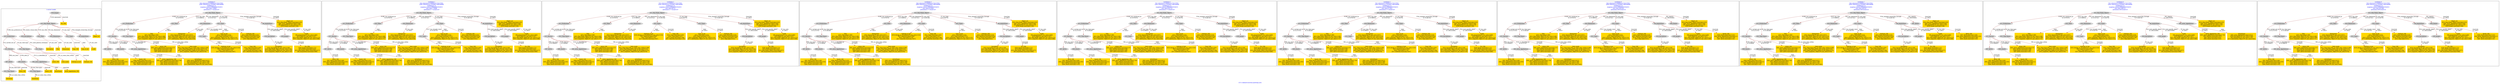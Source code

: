 digraph n0 {
fontcolor="blue"
remincross="true"
label="s25-s-oakland-museum-paintings.json"
subgraph cluster_0 {
label="1-correct model"
n2[style="filled",color="white",fillcolor="lightgray",label="E12_Production1"];
n3[style="filled",color="white",fillcolor="lightgray",label="E21_Person1"];
n4[style="filled",color="white",fillcolor="lightgray",label="E52_Time-Span3"];
n5[style="filled",color="white",fillcolor="lightgray",label="E55_Type1"];
n6[style="filled",color="white",fillcolor="lightgray",label="E67_Birth1"];
n7[style="filled",color="white",fillcolor="lightgray",label="E69_Death1"];
n8[style="filled",color="white",fillcolor="lightgray",label="E82_Actor_Appellation1"];
n9[style="filled",color="white",fillcolor="lightgray",label="E22_Man-Made_Object1"];
n10[style="filled",color="white",fillcolor="lightgray",label="E34_Inscription1"];
n11[style="filled",color="white",fillcolor="lightgray",label="E35_Title1"];
n12[style="filled",color="white",fillcolor="lightgray",label="E54_Dimension1"];
n13[style="filled",color="white",fillcolor="lightgray",label="E55_Type2"];
n14[style="filled",color="white",fillcolor="lightgray",label="E8_Acquisition1"];
n15[style="filled",color="white",fillcolor="lightgray",label="E38_Image1"];
n16[style="filled",color="white",fillcolor="lightgray",label="E52_Time-Span1"];
n17[style="filled",color="white",fillcolor="lightgray",label="E52_Time-Span2"];
n18[shape="plaintext",style="filled",fillcolor="gold",label="Credit"];
n19[shape="plaintext",style="filled",fillcolor="gold",label="Dimensions"];
n20[shape="plaintext",style="filled",fillcolor="gold",label="ArtistName"];
n21[shape="plaintext",style="filled",fillcolor="gold",label="Pic_URL"];
n22[shape="plaintext",style="filled",fillcolor="gold",label="Type_URI"];
n23[shape="plaintext",style="filled",fillcolor="gold",label="Object_uri"];
n24[shape="plaintext",style="filled",fillcolor="gold",label="Birth_URI"];
n25[shape="plaintext",style="filled",fillcolor="gold",label="Inscription"];
n26[shape="plaintext",style="filled",fillcolor="gold",label="Subtype_of_Art"];
n27[shape="plaintext",style="filled",fillcolor="gold",label="Title"];
n28[shape="plaintext",style="filled",fillcolor="gold",label="Artist_URI"];
n29[shape="plaintext",style="filled",fillcolor="gold",label="Date_made"];
n30[shape="plaintext",style="filled",fillcolor="gold",label="Subtype_URI"];
n31[shape="plaintext",style="filled",fillcolor="gold",label="DeathDate"];
n32[shape="plaintext",style="filled",fillcolor="gold",label="Type_of_Art"];
n33[shape="plaintext",style="filled",fillcolor="gold",label="Artist_Appellation_URI"];
n34[shape="plaintext",style="filled",fillcolor="gold",label="Death_URI"];
n35[shape="plaintext",style="filled",fillcolor="gold",label="BirthDate"];
}
subgraph cluster_1 {
label="candidate 0\nlink coherence:0.06896551724137931\nnode coherence:0.10344827586206896\nconfidence:1.0\nmapping score:0.399066091954023\ncost:1803.758867\n-precision:0.77-recall:0.67"
n37[style="filled",color="white",fillcolor="lightgray",label="E12_Production1"];
n38[style="filled",color="white",fillcolor="lightgray",label="E21_Person1"];
n39[style="filled",color="white",fillcolor="lightgray",label="E52_Time-Span1"];
n40[style="filled",color="white",fillcolor="lightgray",label="E67_Birth1"];
n41[style="filled",color="white",fillcolor="lightgray",label="E69_Death1"];
n42[style="filled",color="white",fillcolor="lightgray",label="E82_Actor_Appellation1"];
n43[style="filled",color="white",fillcolor="lightgray",label="E22_Man-Made_Object1"];
n44[style="filled",color="white",fillcolor="lightgray",label="E35_Title1"];
n45[style="filled",color="white",fillcolor="lightgray",label="E54_Dimension1"];
n46[style="filled",color="white",fillcolor="lightgray",label="E55_Type2"];
n47[style="filled",color="white",fillcolor="lightgray",label="E8_Acquisition1"];
n48[style="filled",color="white",fillcolor="lightgray",label="E55_Type1"];
n49[style="filled",color="white",fillcolor="lightgray",label="E34_Inscription1"];
n50[style="filled",color="white",fillcolor="lightgray",label="E38_Image1"];
n51[shape="plaintext",style="filled",fillcolor="gold",label="Death_URI\n[E69_Death,classLink,0.533]\n[E82_Actor_Appellation,classLink,0.2]\n[E21_Person,classLink,0.134]\n[E67_Birth,classLink,0.133]"];
n52[shape="plaintext",style="filled",fillcolor="gold",label="Subtype_of_Art\n[E29_Design_or_Procedure,P3_has_note,0.324]\n[E57_Material,label,0.305]\n[E55_Type,label,0.274]\n[E57_Material,classLink,0.097]"];
n53[shape="plaintext",style="filled",fillcolor="gold",label="Credit\n[E8_Acquisition,P3_has_note,0.484]\n[E30_Right,P3_has_note,0.307]\n[E22_Man-Made_Object,P3_has_note,0.112]\n[E33_Linguistic_Object,P3_has_note,0.098]"];
n54[shape="plaintext",style="filled",fillcolor="gold",label="Dimensions\n[E54_Dimension,P3_has_note,0.837]\n[E22_Man-Made_Object,P3_has_note,0.079]\n[E33_Linguistic_Object,P3_has_note,0.043]\n[E73_Information_Object,P3_has_note,0.04]"];
n55[shape="plaintext",style="filled",fillcolor="gold",label="Artist_URI\n[E82_Actor_Appellation,classLink,0.37]\n[E21_Person,classLink,0.258]\n[E69_Death,classLink,0.188]\n[E67_Birth,classLink,0.183]"];
n56[shape="plaintext",style="filled",fillcolor="gold",label="Inscription\n[E34_Inscription,P3_has_note,0.536]\n[E22_Man-Made_Object,P3_has_note,0.185]\n[E73_Information_Object,P3_has_note,0.16]\n[E33_Linguistic_Object,P3_has_note,0.119]"];
n57[shape="plaintext",style="filled",fillcolor="gold",label="Artist_Appellation_URI\n[E82_Actor_Appellation,classLink,0.729]\n[E21_Person,classLink,0.207]\n[E67_Birth,classLink,0.032]\n[E69_Death,classLink,0.032]"];
n58[shape="plaintext",style="filled",fillcolor="gold",label="Pic_URL\n[E38_Image,classLink,0.771]\n[E53_Place,classLink,0.083]\n[E22_Man-Made_Object,classLink,0.077]\n[E8_Acquisition,classLink,0.069]"];
n59[shape="plaintext",style="filled",fillcolor="gold",label="Type_of_Art\n[E55_Type,label,0.454]\n[E55_Type,classLink,0.321]\n[E33_Linguistic_Object,P3_has_note,0.113]\n[E73_Information_Object,P3_has_note,0.111]"];
n60[shape="plaintext",style="filled",fillcolor="gold",label="ArtistName\n[E82_Actor_Appellation,label,0.612]\n[E34_Inscription,P3_has_note,0.189]\n[E8_Acquisition,P3_has_note,0.116]\n[E73_Information_Object,P3_has_note,0.083]"];
n61[shape="plaintext",style="filled",fillcolor="gold",label="Subtype_URI\n[E55_Type,classLink,0.416]\n[E57_Material,classLink,0.414]\n[E74_Group,classLink,0.139]\n[E55_Type,label,0.031]"];
n62[shape="plaintext",style="filled",fillcolor="gold",label="Object_uri\n[E22_Man-Made_Object,classLink,0.332]\n[E82_Actor_Appellation,label,0.284]\n[E8_Acquisition,P3_has_note,0.216]\n[E38_Image,classLink,0.168]"];
n63[shape="plaintext",style="filled",fillcolor="gold",label="Birth_URI\n[E67_Birth,classLink,0.546]\n[E82_Actor_Appellation,classLink,0.205]\n[E21_Person,classLink,0.146]\n[E69_Death,classLink,0.103]"];
n64[shape="plaintext",style="filled",fillcolor="gold",label="Date_made\n[E52_Time-Span,P82_at_some_time_within,0.586]\n[E52_Time-Span,P82b_end_of_the_end,0.215]\n[E52_Time-Span,P82a_begin_of_the_begin,0.121]\n[E33_Linguistic_Object,P3_has_note,0.078]"];
n65[shape="plaintext",style="filled",fillcolor="gold",label="Title\n[E35_Title,label,0.386]\n[E22_Man-Made_Object,P3_has_note,0.248]\n[E73_Information_Object,P3_has_note,0.196]\n[E33_Linguistic_Object,P3_has_note,0.171]"];
n66[shape="plaintext",style="filled",fillcolor="gold",label="Type_URI\n[E55_Type,classLink,0.593]\n[E55_Type,label,0.197]\n[E74_Group,classLink,0.108]\n[E57_Material,classLink,0.102]"];
}
subgraph cluster_2 {
label="candidate 1\nlink coherence:0.06896551724137931\nnode coherence:0.10344827586206896\nconfidence:1.0\nmapping score:0.399066091954023\ncost:1803.776996\n-precision:0.77-recall:0.67"
n68[style="filled",color="white",fillcolor="lightgray",label="E12_Production1"];
n69[style="filled",color="white",fillcolor="lightgray",label="E21_Person1"];
n70[style="filled",color="white",fillcolor="lightgray",label="E52_Time-Span1"];
n71[style="filled",color="white",fillcolor="lightgray",label="E67_Birth1"];
n72[style="filled",color="white",fillcolor="lightgray",label="E69_Death1"];
n73[style="filled",color="white",fillcolor="lightgray",label="E82_Actor_Appellation2"];
n74[style="filled",color="white",fillcolor="lightgray",label="E22_Man-Made_Object1"];
n75[style="filled",color="white",fillcolor="lightgray",label="E35_Title1"];
n76[style="filled",color="white",fillcolor="lightgray",label="E54_Dimension1"];
n77[style="filled",color="white",fillcolor="lightgray",label="E55_Type2"];
n78[style="filled",color="white",fillcolor="lightgray",label="E8_Acquisition1"];
n79[style="filled",color="white",fillcolor="lightgray",label="E55_Type1"];
n80[style="filled",color="white",fillcolor="lightgray",label="E34_Inscription1"];
n81[style="filled",color="white",fillcolor="lightgray",label="E38_Image1"];
n82[shape="plaintext",style="filled",fillcolor="gold",label="Death_URI\n[E69_Death,classLink,0.533]\n[E82_Actor_Appellation,classLink,0.2]\n[E21_Person,classLink,0.134]\n[E67_Birth,classLink,0.133]"];
n83[shape="plaintext",style="filled",fillcolor="gold",label="Subtype_of_Art\n[E29_Design_or_Procedure,P3_has_note,0.324]\n[E57_Material,label,0.305]\n[E55_Type,label,0.274]\n[E57_Material,classLink,0.097]"];
n84[shape="plaintext",style="filled",fillcolor="gold",label="Credit\n[E8_Acquisition,P3_has_note,0.484]\n[E30_Right,P3_has_note,0.307]\n[E22_Man-Made_Object,P3_has_note,0.112]\n[E33_Linguistic_Object,P3_has_note,0.098]"];
n85[shape="plaintext",style="filled",fillcolor="gold",label="Dimensions\n[E54_Dimension,P3_has_note,0.837]\n[E22_Man-Made_Object,P3_has_note,0.079]\n[E33_Linguistic_Object,P3_has_note,0.043]\n[E73_Information_Object,P3_has_note,0.04]"];
n86[shape="plaintext",style="filled",fillcolor="gold",label="Artist_URI\n[E82_Actor_Appellation,classLink,0.37]\n[E21_Person,classLink,0.258]\n[E69_Death,classLink,0.188]\n[E67_Birth,classLink,0.183]"];
n87[shape="plaintext",style="filled",fillcolor="gold",label="Inscription\n[E34_Inscription,P3_has_note,0.536]\n[E22_Man-Made_Object,P3_has_note,0.185]\n[E73_Information_Object,P3_has_note,0.16]\n[E33_Linguistic_Object,P3_has_note,0.119]"];
n88[shape="plaintext",style="filled",fillcolor="gold",label="Pic_URL\n[E38_Image,classLink,0.771]\n[E53_Place,classLink,0.083]\n[E22_Man-Made_Object,classLink,0.077]\n[E8_Acquisition,classLink,0.069]"];
n89[shape="plaintext",style="filled",fillcolor="gold",label="Type_of_Art\n[E55_Type,label,0.454]\n[E55_Type,classLink,0.321]\n[E33_Linguistic_Object,P3_has_note,0.113]\n[E73_Information_Object,P3_has_note,0.111]"];
n90[shape="plaintext",style="filled",fillcolor="gold",label="Artist_Appellation_URI\n[E82_Actor_Appellation,classLink,0.729]\n[E21_Person,classLink,0.207]\n[E67_Birth,classLink,0.032]\n[E69_Death,classLink,0.032]"];
n91[shape="plaintext",style="filled",fillcolor="gold",label="Subtype_URI\n[E55_Type,classLink,0.416]\n[E57_Material,classLink,0.414]\n[E74_Group,classLink,0.139]\n[E55_Type,label,0.031]"];
n92[shape="plaintext",style="filled",fillcolor="gold",label="Object_uri\n[E22_Man-Made_Object,classLink,0.332]\n[E82_Actor_Appellation,label,0.284]\n[E8_Acquisition,P3_has_note,0.216]\n[E38_Image,classLink,0.168]"];
n93[shape="plaintext",style="filled",fillcolor="gold",label="Birth_URI\n[E67_Birth,classLink,0.546]\n[E82_Actor_Appellation,classLink,0.205]\n[E21_Person,classLink,0.146]\n[E69_Death,classLink,0.103]"];
n94[shape="plaintext",style="filled",fillcolor="gold",label="Date_made\n[E52_Time-Span,P82_at_some_time_within,0.586]\n[E52_Time-Span,P82b_end_of_the_end,0.215]\n[E52_Time-Span,P82a_begin_of_the_begin,0.121]\n[E33_Linguistic_Object,P3_has_note,0.078]"];
n95[shape="plaintext",style="filled",fillcolor="gold",label="ArtistName\n[E82_Actor_Appellation,label,0.612]\n[E34_Inscription,P3_has_note,0.189]\n[E8_Acquisition,P3_has_note,0.116]\n[E73_Information_Object,P3_has_note,0.083]"];
n96[shape="plaintext",style="filled",fillcolor="gold",label="Title\n[E35_Title,label,0.386]\n[E22_Man-Made_Object,P3_has_note,0.248]\n[E73_Information_Object,P3_has_note,0.196]\n[E33_Linguistic_Object,P3_has_note,0.171]"];
n97[shape="plaintext",style="filled",fillcolor="gold",label="Type_URI\n[E55_Type,classLink,0.593]\n[E55_Type,label,0.197]\n[E74_Group,classLink,0.108]\n[E57_Material,classLink,0.102]"];
}
subgraph cluster_3 {
label="candidate 2\nlink coherence:0.06896551724137931\nnode coherence:0.10344827586206896\nconfidence:1.0\nmapping score:0.399066091954023\ncost:1803.89751\n-precision:0.77-recall:0.67"
n99[style="filled",color="white",fillcolor="lightgray",label="E12_Production1"];
n100[style="filled",color="white",fillcolor="lightgray",label="E21_Person1"];
n101[style="filled",color="white",fillcolor="lightgray",label="E52_Time-Span1"];
n102[style="filled",color="white",fillcolor="lightgray",label="E67_Birth1"];
n103[style="filled",color="white",fillcolor="lightgray",label="E69_Death1"];
n104[style="filled",color="white",fillcolor="lightgray",label="E82_Actor_Appellation1"];
n105[style="filled",color="white",fillcolor="lightgray",label="E22_Man-Made_Object1"];
n106[style="filled",color="white",fillcolor="lightgray",label="E35_Title1"];
n107[style="filled",color="white",fillcolor="lightgray",label="E54_Dimension1"];
n108[style="filled",color="white",fillcolor="lightgray",label="E55_Type1"];
n109[style="filled",color="white",fillcolor="lightgray",label="E55_Type2"];
n110[style="filled",color="white",fillcolor="lightgray",label="E8_Acquisition1"];
n111[style="filled",color="white",fillcolor="lightgray",label="E34_Inscription1"];
n112[style="filled",color="white",fillcolor="lightgray",label="E38_Image1"];
n113[shape="plaintext",style="filled",fillcolor="gold",label="Death_URI\n[E69_Death,classLink,0.533]\n[E82_Actor_Appellation,classLink,0.2]\n[E21_Person,classLink,0.134]\n[E67_Birth,classLink,0.133]"];
n114[shape="plaintext",style="filled",fillcolor="gold",label="Subtype_of_Art\n[E29_Design_or_Procedure,P3_has_note,0.324]\n[E57_Material,label,0.305]\n[E55_Type,label,0.274]\n[E57_Material,classLink,0.097]"];
n115[shape="plaintext",style="filled",fillcolor="gold",label="Credit\n[E8_Acquisition,P3_has_note,0.484]\n[E30_Right,P3_has_note,0.307]\n[E22_Man-Made_Object,P3_has_note,0.112]\n[E33_Linguistic_Object,P3_has_note,0.098]"];
n116[shape="plaintext",style="filled",fillcolor="gold",label="Dimensions\n[E54_Dimension,P3_has_note,0.837]\n[E22_Man-Made_Object,P3_has_note,0.079]\n[E33_Linguistic_Object,P3_has_note,0.043]\n[E73_Information_Object,P3_has_note,0.04]"];
n117[shape="plaintext",style="filled",fillcolor="gold",label="Artist_URI\n[E82_Actor_Appellation,classLink,0.37]\n[E21_Person,classLink,0.258]\n[E69_Death,classLink,0.188]\n[E67_Birth,classLink,0.183]"];
n118[shape="plaintext",style="filled",fillcolor="gold",label="Inscription\n[E34_Inscription,P3_has_note,0.536]\n[E22_Man-Made_Object,P3_has_note,0.185]\n[E73_Information_Object,P3_has_note,0.16]\n[E33_Linguistic_Object,P3_has_note,0.119]"];
n119[shape="plaintext",style="filled",fillcolor="gold",label="Artist_Appellation_URI\n[E82_Actor_Appellation,classLink,0.729]\n[E21_Person,classLink,0.207]\n[E67_Birth,classLink,0.032]\n[E69_Death,classLink,0.032]"];
n120[shape="plaintext",style="filled",fillcolor="gold",label="Pic_URL\n[E38_Image,classLink,0.771]\n[E53_Place,classLink,0.083]\n[E22_Man-Made_Object,classLink,0.077]\n[E8_Acquisition,classLink,0.069]"];
n121[shape="plaintext",style="filled",fillcolor="gold",label="Type_of_Art\n[E55_Type,label,0.454]\n[E55_Type,classLink,0.321]\n[E33_Linguistic_Object,P3_has_note,0.113]\n[E73_Information_Object,P3_has_note,0.111]"];
n122[shape="plaintext",style="filled",fillcolor="gold",label="ArtistName\n[E82_Actor_Appellation,label,0.612]\n[E34_Inscription,P3_has_note,0.189]\n[E8_Acquisition,P3_has_note,0.116]\n[E73_Information_Object,P3_has_note,0.083]"];
n123[shape="plaintext",style="filled",fillcolor="gold",label="Subtype_URI\n[E55_Type,classLink,0.416]\n[E57_Material,classLink,0.414]\n[E74_Group,classLink,0.139]\n[E55_Type,label,0.031]"];
n124[shape="plaintext",style="filled",fillcolor="gold",label="Object_uri\n[E22_Man-Made_Object,classLink,0.332]\n[E82_Actor_Appellation,label,0.284]\n[E8_Acquisition,P3_has_note,0.216]\n[E38_Image,classLink,0.168]"];
n125[shape="plaintext",style="filled",fillcolor="gold",label="Birth_URI\n[E67_Birth,classLink,0.546]\n[E82_Actor_Appellation,classLink,0.205]\n[E21_Person,classLink,0.146]\n[E69_Death,classLink,0.103]"];
n126[shape="plaintext",style="filled",fillcolor="gold",label="Date_made\n[E52_Time-Span,P82_at_some_time_within,0.586]\n[E52_Time-Span,P82b_end_of_the_end,0.215]\n[E52_Time-Span,P82a_begin_of_the_begin,0.121]\n[E33_Linguistic_Object,P3_has_note,0.078]"];
n127[shape="plaintext",style="filled",fillcolor="gold",label="Title\n[E35_Title,label,0.386]\n[E22_Man-Made_Object,P3_has_note,0.248]\n[E73_Information_Object,P3_has_note,0.196]\n[E33_Linguistic_Object,P3_has_note,0.171]"];
n128[shape="plaintext",style="filled",fillcolor="gold",label="Type_URI\n[E55_Type,classLink,0.593]\n[E55_Type,label,0.197]\n[E74_Group,classLink,0.108]\n[E57_Material,classLink,0.102]"];
}
subgraph cluster_4 {
label="candidate 3\nlink coherence:0.06896551724137931\nnode coherence:0.10344827586206896\nconfidence:1.0\nmapping score:0.399066091954023\ncost:1803.915638\n-precision:0.77-recall:0.67"
n130[style="filled",color="white",fillcolor="lightgray",label="E12_Production1"];
n131[style="filled",color="white",fillcolor="lightgray",label="E21_Person1"];
n132[style="filled",color="white",fillcolor="lightgray",label="E52_Time-Span1"];
n133[style="filled",color="white",fillcolor="lightgray",label="E67_Birth1"];
n134[style="filled",color="white",fillcolor="lightgray",label="E69_Death1"];
n135[style="filled",color="white",fillcolor="lightgray",label="E82_Actor_Appellation2"];
n136[style="filled",color="white",fillcolor="lightgray",label="E22_Man-Made_Object1"];
n137[style="filled",color="white",fillcolor="lightgray",label="E35_Title1"];
n138[style="filled",color="white",fillcolor="lightgray",label="E54_Dimension1"];
n139[style="filled",color="white",fillcolor="lightgray",label="E55_Type1"];
n140[style="filled",color="white",fillcolor="lightgray",label="E55_Type2"];
n141[style="filled",color="white",fillcolor="lightgray",label="E8_Acquisition1"];
n142[style="filled",color="white",fillcolor="lightgray",label="E34_Inscription1"];
n143[style="filled",color="white",fillcolor="lightgray",label="E38_Image1"];
n144[shape="plaintext",style="filled",fillcolor="gold",label="Death_URI\n[E69_Death,classLink,0.533]\n[E82_Actor_Appellation,classLink,0.2]\n[E21_Person,classLink,0.134]\n[E67_Birth,classLink,0.133]"];
n145[shape="plaintext",style="filled",fillcolor="gold",label="Subtype_of_Art\n[E29_Design_or_Procedure,P3_has_note,0.324]\n[E57_Material,label,0.305]\n[E55_Type,label,0.274]\n[E57_Material,classLink,0.097]"];
n146[shape="plaintext",style="filled",fillcolor="gold",label="Credit\n[E8_Acquisition,P3_has_note,0.484]\n[E30_Right,P3_has_note,0.307]\n[E22_Man-Made_Object,P3_has_note,0.112]\n[E33_Linguistic_Object,P3_has_note,0.098]"];
n147[shape="plaintext",style="filled",fillcolor="gold",label="Dimensions\n[E54_Dimension,P3_has_note,0.837]\n[E22_Man-Made_Object,P3_has_note,0.079]\n[E33_Linguistic_Object,P3_has_note,0.043]\n[E73_Information_Object,P3_has_note,0.04]"];
n148[shape="plaintext",style="filled",fillcolor="gold",label="Artist_URI\n[E82_Actor_Appellation,classLink,0.37]\n[E21_Person,classLink,0.258]\n[E69_Death,classLink,0.188]\n[E67_Birth,classLink,0.183]"];
n149[shape="plaintext",style="filled",fillcolor="gold",label="Inscription\n[E34_Inscription,P3_has_note,0.536]\n[E22_Man-Made_Object,P3_has_note,0.185]\n[E73_Information_Object,P3_has_note,0.16]\n[E33_Linguistic_Object,P3_has_note,0.119]"];
n150[shape="plaintext",style="filled",fillcolor="gold",label="Pic_URL\n[E38_Image,classLink,0.771]\n[E53_Place,classLink,0.083]\n[E22_Man-Made_Object,classLink,0.077]\n[E8_Acquisition,classLink,0.069]"];
n151[shape="plaintext",style="filled",fillcolor="gold",label="Type_of_Art\n[E55_Type,label,0.454]\n[E55_Type,classLink,0.321]\n[E33_Linguistic_Object,P3_has_note,0.113]\n[E73_Information_Object,P3_has_note,0.111]"];
n152[shape="plaintext",style="filled",fillcolor="gold",label="Artist_Appellation_URI\n[E82_Actor_Appellation,classLink,0.729]\n[E21_Person,classLink,0.207]\n[E67_Birth,classLink,0.032]\n[E69_Death,classLink,0.032]"];
n153[shape="plaintext",style="filled",fillcolor="gold",label="Subtype_URI\n[E55_Type,classLink,0.416]\n[E57_Material,classLink,0.414]\n[E74_Group,classLink,0.139]\n[E55_Type,label,0.031]"];
n154[shape="plaintext",style="filled",fillcolor="gold",label="Object_uri\n[E22_Man-Made_Object,classLink,0.332]\n[E82_Actor_Appellation,label,0.284]\n[E8_Acquisition,P3_has_note,0.216]\n[E38_Image,classLink,0.168]"];
n155[shape="plaintext",style="filled",fillcolor="gold",label="Birth_URI\n[E67_Birth,classLink,0.546]\n[E82_Actor_Appellation,classLink,0.205]\n[E21_Person,classLink,0.146]\n[E69_Death,classLink,0.103]"];
n156[shape="plaintext",style="filled",fillcolor="gold",label="Date_made\n[E52_Time-Span,P82_at_some_time_within,0.586]\n[E52_Time-Span,P82b_end_of_the_end,0.215]\n[E52_Time-Span,P82a_begin_of_the_begin,0.121]\n[E33_Linguistic_Object,P3_has_note,0.078]"];
n157[shape="plaintext",style="filled",fillcolor="gold",label="ArtistName\n[E82_Actor_Appellation,label,0.612]\n[E34_Inscription,P3_has_note,0.189]\n[E8_Acquisition,P3_has_note,0.116]\n[E73_Information_Object,P3_has_note,0.083]"];
n158[shape="plaintext",style="filled",fillcolor="gold",label="Title\n[E35_Title,label,0.386]\n[E22_Man-Made_Object,P3_has_note,0.248]\n[E73_Information_Object,P3_has_note,0.196]\n[E33_Linguistic_Object,P3_has_note,0.171]"];
n159[shape="plaintext",style="filled",fillcolor="gold",label="Type_URI\n[E55_Type,classLink,0.593]\n[E55_Type,label,0.197]\n[E74_Group,classLink,0.108]\n[E57_Material,classLink,0.102]"];
}
subgraph cluster_5 {
label="candidate 4\nlink coherence:0.06896551724137931\nnode coherence:0.10344827586206896\nconfidence:1.0\nmapping score:0.399066091954023\ncost:1803.954723\n-precision:0.77-recall:0.67"
n161[style="filled",color="white",fillcolor="lightgray",label="E12_Production1"];
n162[style="filled",color="white",fillcolor="lightgray",label="E21_Person1"];
n163[style="filled",color="white",fillcolor="lightgray",label="E52_Time-Span1"];
n164[style="filled",color="white",fillcolor="lightgray",label="E67_Birth1"];
n165[style="filled",color="white",fillcolor="lightgray",label="E69_Death1"];
n166[style="filled",color="white",fillcolor="lightgray",label="E82_Actor_Appellation1"];
n167[style="filled",color="white",fillcolor="lightgray",label="E22_Man-Made_Object1"];
n168[style="filled",color="white",fillcolor="lightgray",label="E35_Title1"];
n169[style="filled",color="white",fillcolor="lightgray",label="E54_Dimension1"];
n170[style="filled",color="white",fillcolor="lightgray",label="E55_Type2"];
n171[style="filled",color="white",fillcolor="lightgray",label="E8_Acquisition1"];
n172[style="filled",color="white",fillcolor="lightgray",label="E55_Type1"];
n173[style="filled",color="white",fillcolor="lightgray",label="E34_Inscription1"];
n174[style="filled",color="white",fillcolor="lightgray",label="E38_Image1"];
n175[shape="plaintext",style="filled",fillcolor="gold",label="Death_URI\n[E69_Death,classLink,0.533]\n[E82_Actor_Appellation,classLink,0.2]\n[E21_Person,classLink,0.134]\n[E67_Birth,classLink,0.133]"];
n176[shape="plaintext",style="filled",fillcolor="gold",label="Subtype_of_Art\n[E29_Design_or_Procedure,P3_has_note,0.324]\n[E57_Material,label,0.305]\n[E55_Type,label,0.274]\n[E57_Material,classLink,0.097]"];
n177[shape="plaintext",style="filled",fillcolor="gold",label="Credit\n[E8_Acquisition,P3_has_note,0.484]\n[E30_Right,P3_has_note,0.307]\n[E22_Man-Made_Object,P3_has_note,0.112]\n[E33_Linguistic_Object,P3_has_note,0.098]"];
n178[shape="plaintext",style="filled",fillcolor="gold",label="Dimensions\n[E54_Dimension,P3_has_note,0.837]\n[E22_Man-Made_Object,P3_has_note,0.079]\n[E33_Linguistic_Object,P3_has_note,0.043]\n[E73_Information_Object,P3_has_note,0.04]"];
n179[shape="plaintext",style="filled",fillcolor="gold",label="Artist_URI\n[E82_Actor_Appellation,classLink,0.37]\n[E21_Person,classLink,0.258]\n[E69_Death,classLink,0.188]\n[E67_Birth,classLink,0.183]"];
n180[shape="plaintext",style="filled",fillcolor="gold",label="Inscription\n[E34_Inscription,P3_has_note,0.536]\n[E22_Man-Made_Object,P3_has_note,0.185]\n[E73_Information_Object,P3_has_note,0.16]\n[E33_Linguistic_Object,P3_has_note,0.119]"];
n181[shape="plaintext",style="filled",fillcolor="gold",label="Artist_Appellation_URI\n[E82_Actor_Appellation,classLink,0.729]\n[E21_Person,classLink,0.207]\n[E67_Birth,classLink,0.032]\n[E69_Death,classLink,0.032]"];
n182[shape="plaintext",style="filled",fillcolor="gold",label="Pic_URL\n[E38_Image,classLink,0.771]\n[E53_Place,classLink,0.083]\n[E22_Man-Made_Object,classLink,0.077]\n[E8_Acquisition,classLink,0.069]"];
n183[shape="plaintext",style="filled",fillcolor="gold",label="Type_of_Art\n[E55_Type,label,0.454]\n[E55_Type,classLink,0.321]\n[E33_Linguistic_Object,P3_has_note,0.113]\n[E73_Information_Object,P3_has_note,0.111]"];
n184[shape="plaintext",style="filled",fillcolor="gold",label="ArtistName\n[E82_Actor_Appellation,label,0.612]\n[E34_Inscription,P3_has_note,0.189]\n[E8_Acquisition,P3_has_note,0.116]\n[E73_Information_Object,P3_has_note,0.083]"];
n185[shape="plaintext",style="filled",fillcolor="gold",label="Subtype_URI\n[E55_Type,classLink,0.416]\n[E57_Material,classLink,0.414]\n[E74_Group,classLink,0.139]\n[E55_Type,label,0.031]"];
n186[shape="plaintext",style="filled",fillcolor="gold",label="Object_uri\n[E22_Man-Made_Object,classLink,0.332]\n[E82_Actor_Appellation,label,0.284]\n[E8_Acquisition,P3_has_note,0.216]\n[E38_Image,classLink,0.168]"];
n187[shape="plaintext",style="filled",fillcolor="gold",label="Birth_URI\n[E67_Birth,classLink,0.546]\n[E82_Actor_Appellation,classLink,0.205]\n[E21_Person,classLink,0.146]\n[E69_Death,classLink,0.103]"];
n188[shape="plaintext",style="filled",fillcolor="gold",label="Date_made\n[E52_Time-Span,P82_at_some_time_within,0.586]\n[E52_Time-Span,P82b_end_of_the_end,0.215]\n[E52_Time-Span,P82a_begin_of_the_begin,0.121]\n[E33_Linguistic_Object,P3_has_note,0.078]"];
n189[shape="plaintext",style="filled",fillcolor="gold",label="Title\n[E35_Title,label,0.386]\n[E22_Man-Made_Object,P3_has_note,0.248]\n[E73_Information_Object,P3_has_note,0.196]\n[E33_Linguistic_Object,P3_has_note,0.171]"];
n190[shape="plaintext",style="filled",fillcolor="gold",label="Type_URI\n[E55_Type,classLink,0.593]\n[E55_Type,label,0.197]\n[E74_Group,classLink,0.108]\n[E57_Material,classLink,0.102]"];
}
subgraph cluster_6 {
label="candidate 5\nlink coherence:0.06896551724137931\nnode coherence:0.10344827586206896\nconfidence:1.0\nmapping score:0.399066091954023\ncost:1803.972851\n-precision:0.77-recall:0.67"
n192[style="filled",color="white",fillcolor="lightgray",label="E12_Production1"];
n193[style="filled",color="white",fillcolor="lightgray",label="E21_Person1"];
n194[style="filled",color="white",fillcolor="lightgray",label="E52_Time-Span1"];
n195[style="filled",color="white",fillcolor="lightgray",label="E67_Birth1"];
n196[style="filled",color="white",fillcolor="lightgray",label="E69_Death1"];
n197[style="filled",color="white",fillcolor="lightgray",label="E82_Actor_Appellation2"];
n198[style="filled",color="white",fillcolor="lightgray",label="E22_Man-Made_Object1"];
n199[style="filled",color="white",fillcolor="lightgray",label="E35_Title1"];
n200[style="filled",color="white",fillcolor="lightgray",label="E54_Dimension1"];
n201[style="filled",color="white",fillcolor="lightgray",label="E55_Type2"];
n202[style="filled",color="white",fillcolor="lightgray",label="E8_Acquisition1"];
n203[style="filled",color="white",fillcolor="lightgray",label="E55_Type1"];
n204[style="filled",color="white",fillcolor="lightgray",label="E34_Inscription1"];
n205[style="filled",color="white",fillcolor="lightgray",label="E38_Image1"];
n206[shape="plaintext",style="filled",fillcolor="gold",label="Death_URI\n[E69_Death,classLink,0.533]\n[E82_Actor_Appellation,classLink,0.2]\n[E21_Person,classLink,0.134]\n[E67_Birth,classLink,0.133]"];
n207[shape="plaintext",style="filled",fillcolor="gold",label="Subtype_of_Art\n[E29_Design_or_Procedure,P3_has_note,0.324]\n[E57_Material,label,0.305]\n[E55_Type,label,0.274]\n[E57_Material,classLink,0.097]"];
n208[shape="plaintext",style="filled",fillcolor="gold",label="Credit\n[E8_Acquisition,P3_has_note,0.484]\n[E30_Right,P3_has_note,0.307]\n[E22_Man-Made_Object,P3_has_note,0.112]\n[E33_Linguistic_Object,P3_has_note,0.098]"];
n209[shape="plaintext",style="filled",fillcolor="gold",label="Dimensions\n[E54_Dimension,P3_has_note,0.837]\n[E22_Man-Made_Object,P3_has_note,0.079]\n[E33_Linguistic_Object,P3_has_note,0.043]\n[E73_Information_Object,P3_has_note,0.04]"];
n210[shape="plaintext",style="filled",fillcolor="gold",label="Artist_URI\n[E82_Actor_Appellation,classLink,0.37]\n[E21_Person,classLink,0.258]\n[E69_Death,classLink,0.188]\n[E67_Birth,classLink,0.183]"];
n211[shape="plaintext",style="filled",fillcolor="gold",label="Inscription\n[E34_Inscription,P3_has_note,0.536]\n[E22_Man-Made_Object,P3_has_note,0.185]\n[E73_Information_Object,P3_has_note,0.16]\n[E33_Linguistic_Object,P3_has_note,0.119]"];
n212[shape="plaintext",style="filled",fillcolor="gold",label="Pic_URL\n[E38_Image,classLink,0.771]\n[E53_Place,classLink,0.083]\n[E22_Man-Made_Object,classLink,0.077]\n[E8_Acquisition,classLink,0.069]"];
n213[shape="plaintext",style="filled",fillcolor="gold",label="Type_of_Art\n[E55_Type,label,0.454]\n[E55_Type,classLink,0.321]\n[E33_Linguistic_Object,P3_has_note,0.113]\n[E73_Information_Object,P3_has_note,0.111]"];
n214[shape="plaintext",style="filled",fillcolor="gold",label="Artist_Appellation_URI\n[E82_Actor_Appellation,classLink,0.729]\n[E21_Person,classLink,0.207]\n[E67_Birth,classLink,0.032]\n[E69_Death,classLink,0.032]"];
n215[shape="plaintext",style="filled",fillcolor="gold",label="Subtype_URI\n[E55_Type,classLink,0.416]\n[E57_Material,classLink,0.414]\n[E74_Group,classLink,0.139]\n[E55_Type,label,0.031]"];
n216[shape="plaintext",style="filled",fillcolor="gold",label="Object_uri\n[E22_Man-Made_Object,classLink,0.332]\n[E82_Actor_Appellation,label,0.284]\n[E8_Acquisition,P3_has_note,0.216]\n[E38_Image,classLink,0.168]"];
n217[shape="plaintext",style="filled",fillcolor="gold",label="Birth_URI\n[E67_Birth,classLink,0.546]\n[E82_Actor_Appellation,classLink,0.205]\n[E21_Person,classLink,0.146]\n[E69_Death,classLink,0.103]"];
n218[shape="plaintext",style="filled",fillcolor="gold",label="Date_made\n[E52_Time-Span,P82_at_some_time_within,0.586]\n[E52_Time-Span,P82b_end_of_the_end,0.215]\n[E52_Time-Span,P82a_begin_of_the_begin,0.121]\n[E33_Linguistic_Object,P3_has_note,0.078]"];
n219[shape="plaintext",style="filled",fillcolor="gold",label="ArtistName\n[E82_Actor_Appellation,label,0.612]\n[E34_Inscription,P3_has_note,0.189]\n[E8_Acquisition,P3_has_note,0.116]\n[E73_Information_Object,P3_has_note,0.083]"];
n220[shape="plaintext",style="filled",fillcolor="gold",label="Title\n[E35_Title,label,0.386]\n[E22_Man-Made_Object,P3_has_note,0.248]\n[E73_Information_Object,P3_has_note,0.196]\n[E33_Linguistic_Object,P3_has_note,0.171]"];
n221[shape="plaintext",style="filled",fillcolor="gold",label="Type_URI\n[E55_Type,classLink,0.593]\n[E55_Type,label,0.197]\n[E74_Group,classLink,0.108]\n[E57_Material,classLink,0.102]"];
}
subgraph cluster_7 {
label="candidate 6\nlink coherence:0.06896551724137931\nnode coherence:0.10344827586206896\nconfidence:1.0\nmapping score:0.399066091954023\ncost:1903.383239\n-precision:0.69-recall:0.6"
n223[style="filled",color="white",fillcolor="lightgray",label="E12_Production1"];
n224[style="filled",color="white",fillcolor="lightgray",label="E21_Person1"];
n225[style="filled",color="white",fillcolor="lightgray",label="E52_Time-Span1"];
n226[style="filled",color="white",fillcolor="lightgray",label="E67_Birth1"];
n227[style="filled",color="white",fillcolor="lightgray",label="E82_Actor_Appellation1"];
n228[style="filled",color="white",fillcolor="lightgray",label="E22_Man-Made_Object1"];
n229[style="filled",color="white",fillcolor="lightgray",label="E35_Title1"];
n230[style="filled",color="white",fillcolor="lightgray",label="E54_Dimension1"];
n231[style="filled",color="white",fillcolor="lightgray",label="E55_Type2"];
n232[style="filled",color="white",fillcolor="lightgray",label="E8_Acquisition1"];
n233[style="filled",color="white",fillcolor="lightgray",label="E55_Type1"];
n234[style="filled",color="white",fillcolor="lightgray",label="E69_Death1"];
n235[style="filled",color="white",fillcolor="lightgray",label="E34_Inscription1"];
n236[style="filled",color="white",fillcolor="lightgray",label="E38_Image1"];
n237[shape="plaintext",style="filled",fillcolor="gold",label="Death_URI\n[E69_Death,classLink,0.533]\n[E82_Actor_Appellation,classLink,0.2]\n[E21_Person,classLink,0.134]\n[E67_Birth,classLink,0.133]"];
n238[shape="plaintext",style="filled",fillcolor="gold",label="Subtype_of_Art\n[E29_Design_or_Procedure,P3_has_note,0.324]\n[E57_Material,label,0.305]\n[E55_Type,label,0.274]\n[E57_Material,classLink,0.097]"];
n239[shape="plaintext",style="filled",fillcolor="gold",label="Credit\n[E8_Acquisition,P3_has_note,0.484]\n[E30_Right,P3_has_note,0.307]\n[E22_Man-Made_Object,P3_has_note,0.112]\n[E33_Linguistic_Object,P3_has_note,0.098]"];
n240[shape="plaintext",style="filled",fillcolor="gold",label="Dimensions\n[E54_Dimension,P3_has_note,0.837]\n[E22_Man-Made_Object,P3_has_note,0.079]\n[E33_Linguistic_Object,P3_has_note,0.043]\n[E73_Information_Object,P3_has_note,0.04]"];
n241[shape="plaintext",style="filled",fillcolor="gold",label="Artist_URI\n[E82_Actor_Appellation,classLink,0.37]\n[E21_Person,classLink,0.258]\n[E69_Death,classLink,0.188]\n[E67_Birth,classLink,0.183]"];
n242[shape="plaintext",style="filled",fillcolor="gold",label="Inscription\n[E34_Inscription,P3_has_note,0.536]\n[E22_Man-Made_Object,P3_has_note,0.185]\n[E73_Information_Object,P3_has_note,0.16]\n[E33_Linguistic_Object,P3_has_note,0.119]"];
n243[shape="plaintext",style="filled",fillcolor="gold",label="Artist_Appellation_URI\n[E82_Actor_Appellation,classLink,0.729]\n[E21_Person,classLink,0.207]\n[E67_Birth,classLink,0.032]\n[E69_Death,classLink,0.032]"];
n244[shape="plaintext",style="filled",fillcolor="gold",label="Pic_URL\n[E38_Image,classLink,0.771]\n[E53_Place,classLink,0.083]\n[E22_Man-Made_Object,classLink,0.077]\n[E8_Acquisition,classLink,0.069]"];
n245[shape="plaintext",style="filled",fillcolor="gold",label="Type_of_Art\n[E55_Type,label,0.454]\n[E55_Type,classLink,0.321]\n[E33_Linguistic_Object,P3_has_note,0.113]\n[E73_Information_Object,P3_has_note,0.111]"];
n246[shape="plaintext",style="filled",fillcolor="gold",label="ArtistName\n[E82_Actor_Appellation,label,0.612]\n[E34_Inscription,P3_has_note,0.189]\n[E8_Acquisition,P3_has_note,0.116]\n[E73_Information_Object,P3_has_note,0.083]"];
n247[shape="plaintext",style="filled",fillcolor="gold",label="Subtype_URI\n[E55_Type,classLink,0.416]\n[E57_Material,classLink,0.414]\n[E74_Group,classLink,0.139]\n[E55_Type,label,0.031]"];
n248[shape="plaintext",style="filled",fillcolor="gold",label="Object_uri\n[E22_Man-Made_Object,classLink,0.332]\n[E82_Actor_Appellation,label,0.284]\n[E8_Acquisition,P3_has_note,0.216]\n[E38_Image,classLink,0.168]"];
n249[shape="plaintext",style="filled",fillcolor="gold",label="Birth_URI\n[E67_Birth,classLink,0.546]\n[E82_Actor_Appellation,classLink,0.205]\n[E21_Person,classLink,0.146]\n[E69_Death,classLink,0.103]"];
n250[shape="plaintext",style="filled",fillcolor="gold",label="Date_made\n[E52_Time-Span,P82_at_some_time_within,0.586]\n[E52_Time-Span,P82b_end_of_the_end,0.215]\n[E52_Time-Span,P82a_begin_of_the_begin,0.121]\n[E33_Linguistic_Object,P3_has_note,0.078]"];
n251[shape="plaintext",style="filled",fillcolor="gold",label="Title\n[E35_Title,label,0.386]\n[E22_Man-Made_Object,P3_has_note,0.248]\n[E73_Information_Object,P3_has_note,0.196]\n[E33_Linguistic_Object,P3_has_note,0.171]"];
n252[shape="plaintext",style="filled",fillcolor="gold",label="Type_URI\n[E55_Type,classLink,0.593]\n[E55_Type,label,0.197]\n[E74_Group,classLink,0.108]\n[E57_Material,classLink,0.102]"];
}
subgraph cluster_8 {
label="candidate 7\nlink coherence:0.06896551724137931\nnode coherence:0.10344827586206896\nconfidence:1.0\nmapping score:0.399066091954023\ncost:1903.383247\n-precision:0.69-recall:0.6"
n254[style="filled",color="white",fillcolor="lightgray",label="E12_Production1"];
n255[style="filled",color="white",fillcolor="lightgray",label="E21_Person1"];
n256[style="filled",color="white",fillcolor="lightgray",label="E52_Time-Span1"];
n257[style="filled",color="white",fillcolor="lightgray",label="E69_Death1"];
n258[style="filled",color="white",fillcolor="lightgray",label="E82_Actor_Appellation1"];
n259[style="filled",color="white",fillcolor="lightgray",label="E22_Man-Made_Object1"];
n260[style="filled",color="white",fillcolor="lightgray",label="E35_Title1"];
n261[style="filled",color="white",fillcolor="lightgray",label="E54_Dimension1"];
n262[style="filled",color="white",fillcolor="lightgray",label="E55_Type2"];
n263[style="filled",color="white",fillcolor="lightgray",label="E8_Acquisition1"];
n264[style="filled",color="white",fillcolor="lightgray",label="E55_Type1"];
n265[style="filled",color="white",fillcolor="lightgray",label="E67_Birth1"];
n266[style="filled",color="white",fillcolor="lightgray",label="E34_Inscription1"];
n267[style="filled",color="white",fillcolor="lightgray",label="E38_Image1"];
n268[shape="plaintext",style="filled",fillcolor="gold",label="Death_URI\n[E69_Death,classLink,0.533]\n[E82_Actor_Appellation,classLink,0.2]\n[E21_Person,classLink,0.134]\n[E67_Birth,classLink,0.133]"];
n269[shape="plaintext",style="filled",fillcolor="gold",label="Subtype_of_Art\n[E29_Design_or_Procedure,P3_has_note,0.324]\n[E57_Material,label,0.305]\n[E55_Type,label,0.274]\n[E57_Material,classLink,0.097]"];
n270[shape="plaintext",style="filled",fillcolor="gold",label="Credit\n[E8_Acquisition,P3_has_note,0.484]\n[E30_Right,P3_has_note,0.307]\n[E22_Man-Made_Object,P3_has_note,0.112]\n[E33_Linguistic_Object,P3_has_note,0.098]"];
n271[shape="plaintext",style="filled",fillcolor="gold",label="Dimensions\n[E54_Dimension,P3_has_note,0.837]\n[E22_Man-Made_Object,P3_has_note,0.079]\n[E33_Linguistic_Object,P3_has_note,0.043]\n[E73_Information_Object,P3_has_note,0.04]"];
n272[shape="plaintext",style="filled",fillcolor="gold",label="Artist_URI\n[E82_Actor_Appellation,classLink,0.37]\n[E21_Person,classLink,0.258]\n[E69_Death,classLink,0.188]\n[E67_Birth,classLink,0.183]"];
n273[shape="plaintext",style="filled",fillcolor="gold",label="Inscription\n[E34_Inscription,P3_has_note,0.536]\n[E22_Man-Made_Object,P3_has_note,0.185]\n[E73_Information_Object,P3_has_note,0.16]\n[E33_Linguistic_Object,P3_has_note,0.119]"];
n274[shape="plaintext",style="filled",fillcolor="gold",label="Artist_Appellation_URI\n[E82_Actor_Appellation,classLink,0.729]\n[E21_Person,classLink,0.207]\n[E67_Birth,classLink,0.032]\n[E69_Death,classLink,0.032]"];
n275[shape="plaintext",style="filled",fillcolor="gold",label="Pic_URL\n[E38_Image,classLink,0.771]\n[E53_Place,classLink,0.083]\n[E22_Man-Made_Object,classLink,0.077]\n[E8_Acquisition,classLink,0.069]"];
n276[shape="plaintext",style="filled",fillcolor="gold",label="Type_of_Art\n[E55_Type,label,0.454]\n[E55_Type,classLink,0.321]\n[E33_Linguistic_Object,P3_has_note,0.113]\n[E73_Information_Object,P3_has_note,0.111]"];
n277[shape="plaintext",style="filled",fillcolor="gold",label="ArtistName\n[E82_Actor_Appellation,label,0.612]\n[E34_Inscription,P3_has_note,0.189]\n[E8_Acquisition,P3_has_note,0.116]\n[E73_Information_Object,P3_has_note,0.083]"];
n278[shape="plaintext",style="filled",fillcolor="gold",label="Subtype_URI\n[E55_Type,classLink,0.416]\n[E57_Material,classLink,0.414]\n[E74_Group,classLink,0.139]\n[E55_Type,label,0.031]"];
n279[shape="plaintext",style="filled",fillcolor="gold",label="Object_uri\n[E22_Man-Made_Object,classLink,0.332]\n[E82_Actor_Appellation,label,0.284]\n[E8_Acquisition,P3_has_note,0.216]\n[E38_Image,classLink,0.168]"];
n280[shape="plaintext",style="filled",fillcolor="gold",label="Birth_URI\n[E67_Birth,classLink,0.546]\n[E82_Actor_Appellation,classLink,0.205]\n[E21_Person,classLink,0.146]\n[E69_Death,classLink,0.103]"];
n281[shape="plaintext",style="filled",fillcolor="gold",label="Date_made\n[E52_Time-Span,P82_at_some_time_within,0.586]\n[E52_Time-Span,P82b_end_of_the_end,0.215]\n[E52_Time-Span,P82a_begin_of_the_begin,0.121]\n[E33_Linguistic_Object,P3_has_note,0.078]"];
n282[shape="plaintext",style="filled",fillcolor="gold",label="Title\n[E35_Title,label,0.386]\n[E22_Man-Made_Object,P3_has_note,0.248]\n[E73_Information_Object,P3_has_note,0.196]\n[E33_Linguistic_Object,P3_has_note,0.171]"];
n283[shape="plaintext",style="filled",fillcolor="gold",label="Type_URI\n[E55_Type,classLink,0.593]\n[E55_Type,label,0.197]\n[E74_Group,classLink,0.108]\n[E57_Material,classLink,0.102]"];
}
subgraph cluster_9 {
label="candidate 8\nlink coherence:0.06896551724137931\nnode coherence:0.10344827586206896\nconfidence:1.0\nmapping score:0.399066091954023\ncost:1903.396122\n-precision:0.69-recall:0.6"
n285[style="filled",color="white",fillcolor="lightgray",label="E12_Production1"];
n286[style="filled",color="white",fillcolor="lightgray",label="E21_Person1"];
n287[style="filled",color="white",fillcolor="lightgray",label="E52_Time-Span1"];
n288[style="filled",color="white",fillcolor="lightgray",label="E67_Birth1"];
n289[style="filled",color="white",fillcolor="lightgray",label="E69_Death1"];
n290[style="filled",color="white",fillcolor="lightgray",label="E22_Man-Made_Object1"];
n291[style="filled",color="white",fillcolor="lightgray",label="E35_Title1"];
n292[style="filled",color="white",fillcolor="lightgray",label="E54_Dimension1"];
n293[style="filled",color="white",fillcolor="lightgray",label="E55_Type2"];
n294[style="filled",color="white",fillcolor="lightgray",label="E8_Acquisition1"];
n295[style="filled",color="white",fillcolor="lightgray",label="E55_Type1"];
n296[style="filled",color="white",fillcolor="lightgray",label="E82_Actor_Appellation1"];
n297[style="filled",color="white",fillcolor="lightgray",label="E34_Inscription1"];
n298[style="filled",color="white",fillcolor="lightgray",label="E38_Image1"];
n299[shape="plaintext",style="filled",fillcolor="gold",label="Death_URI\n[E69_Death,classLink,0.533]\n[E82_Actor_Appellation,classLink,0.2]\n[E21_Person,classLink,0.134]\n[E67_Birth,classLink,0.133]"];
n300[shape="plaintext",style="filled",fillcolor="gold",label="Subtype_of_Art\n[E29_Design_or_Procedure,P3_has_note,0.324]\n[E57_Material,label,0.305]\n[E55_Type,label,0.274]\n[E57_Material,classLink,0.097]"];
n301[shape="plaintext",style="filled",fillcolor="gold",label="Credit\n[E8_Acquisition,P3_has_note,0.484]\n[E30_Right,P3_has_note,0.307]\n[E22_Man-Made_Object,P3_has_note,0.112]\n[E33_Linguistic_Object,P3_has_note,0.098]"];
n302[shape="plaintext",style="filled",fillcolor="gold",label="Dimensions\n[E54_Dimension,P3_has_note,0.837]\n[E22_Man-Made_Object,P3_has_note,0.079]\n[E33_Linguistic_Object,P3_has_note,0.043]\n[E73_Information_Object,P3_has_note,0.04]"];
n303[shape="plaintext",style="filled",fillcolor="gold",label="Artist_URI\n[E82_Actor_Appellation,classLink,0.37]\n[E21_Person,classLink,0.258]\n[E69_Death,classLink,0.188]\n[E67_Birth,classLink,0.183]"];
n304[shape="plaintext",style="filled",fillcolor="gold",label="Inscription\n[E34_Inscription,P3_has_note,0.536]\n[E22_Man-Made_Object,P3_has_note,0.185]\n[E73_Information_Object,P3_has_note,0.16]\n[E33_Linguistic_Object,P3_has_note,0.119]"];
n305[shape="plaintext",style="filled",fillcolor="gold",label="Artist_Appellation_URI\n[E82_Actor_Appellation,classLink,0.729]\n[E21_Person,classLink,0.207]\n[E67_Birth,classLink,0.032]\n[E69_Death,classLink,0.032]"];
n306[shape="plaintext",style="filled",fillcolor="gold",label="Pic_URL\n[E38_Image,classLink,0.771]\n[E53_Place,classLink,0.083]\n[E22_Man-Made_Object,classLink,0.077]\n[E8_Acquisition,classLink,0.069]"];
n307[shape="plaintext",style="filled",fillcolor="gold",label="Type_of_Art\n[E55_Type,label,0.454]\n[E55_Type,classLink,0.321]\n[E33_Linguistic_Object,P3_has_note,0.113]\n[E73_Information_Object,P3_has_note,0.111]"];
n308[shape="plaintext",style="filled",fillcolor="gold",label="ArtistName\n[E82_Actor_Appellation,label,0.612]\n[E34_Inscription,P3_has_note,0.189]\n[E8_Acquisition,P3_has_note,0.116]\n[E73_Information_Object,P3_has_note,0.083]"];
n309[shape="plaintext",style="filled",fillcolor="gold",label="Subtype_URI\n[E55_Type,classLink,0.416]\n[E57_Material,classLink,0.414]\n[E74_Group,classLink,0.139]\n[E55_Type,label,0.031]"];
n310[shape="plaintext",style="filled",fillcolor="gold",label="Object_uri\n[E22_Man-Made_Object,classLink,0.332]\n[E82_Actor_Appellation,label,0.284]\n[E8_Acquisition,P3_has_note,0.216]\n[E38_Image,classLink,0.168]"];
n311[shape="plaintext",style="filled",fillcolor="gold",label="Birth_URI\n[E67_Birth,classLink,0.546]\n[E82_Actor_Appellation,classLink,0.205]\n[E21_Person,classLink,0.146]\n[E69_Death,classLink,0.103]"];
n312[shape="plaintext",style="filled",fillcolor="gold",label="Date_made\n[E52_Time-Span,P82_at_some_time_within,0.586]\n[E52_Time-Span,P82b_end_of_the_end,0.215]\n[E52_Time-Span,P82a_begin_of_the_begin,0.121]\n[E33_Linguistic_Object,P3_has_note,0.078]"];
n313[shape="plaintext",style="filled",fillcolor="gold",label="Title\n[E35_Title,label,0.386]\n[E22_Man-Made_Object,P3_has_note,0.248]\n[E73_Information_Object,P3_has_note,0.196]\n[E33_Linguistic_Object,P3_has_note,0.171]"];
n314[shape="plaintext",style="filled",fillcolor="gold",label="Type_URI\n[E55_Type,classLink,0.593]\n[E55_Type,label,0.197]\n[E74_Group,classLink,0.108]\n[E57_Material,classLink,0.102]"];
}
subgraph cluster_10 {
label="candidate 9\nlink coherence:0.06896551724137931\nnode coherence:0.10344827586206896\nconfidence:1.0\nmapping score:0.399066091954023\ncost:1903.401368\n-precision:0.69-recall:0.6"
n316[style="filled",color="white",fillcolor="lightgray",label="E12_Production1"];
n317[style="filled",color="white",fillcolor="lightgray",label="E21_Person1"];
n318[style="filled",color="white",fillcolor="lightgray",label="E52_Time-Span1"];
n319[style="filled",color="white",fillcolor="lightgray",label="E67_Birth1"];
n320[style="filled",color="white",fillcolor="lightgray",label="E82_Actor_Appellation2"];
n321[style="filled",color="white",fillcolor="lightgray",label="E22_Man-Made_Object1"];
n322[style="filled",color="white",fillcolor="lightgray",label="E35_Title1"];
n323[style="filled",color="white",fillcolor="lightgray",label="E54_Dimension1"];
n324[style="filled",color="white",fillcolor="lightgray",label="E55_Type2"];
n325[style="filled",color="white",fillcolor="lightgray",label="E8_Acquisition1"];
n326[style="filled",color="white",fillcolor="lightgray",label="E55_Type1"];
n327[style="filled",color="white",fillcolor="lightgray",label="E69_Death1"];
n328[style="filled",color="white",fillcolor="lightgray",label="E34_Inscription1"];
n329[style="filled",color="white",fillcolor="lightgray",label="E38_Image1"];
n330[shape="plaintext",style="filled",fillcolor="gold",label="Death_URI\n[E69_Death,classLink,0.533]\n[E82_Actor_Appellation,classLink,0.2]\n[E21_Person,classLink,0.134]\n[E67_Birth,classLink,0.133]"];
n331[shape="plaintext",style="filled",fillcolor="gold",label="Subtype_of_Art\n[E29_Design_or_Procedure,P3_has_note,0.324]\n[E57_Material,label,0.305]\n[E55_Type,label,0.274]\n[E57_Material,classLink,0.097]"];
n332[shape="plaintext",style="filled",fillcolor="gold",label="Credit\n[E8_Acquisition,P3_has_note,0.484]\n[E30_Right,P3_has_note,0.307]\n[E22_Man-Made_Object,P3_has_note,0.112]\n[E33_Linguistic_Object,P3_has_note,0.098]"];
n333[shape="plaintext",style="filled",fillcolor="gold",label="Dimensions\n[E54_Dimension,P3_has_note,0.837]\n[E22_Man-Made_Object,P3_has_note,0.079]\n[E33_Linguistic_Object,P3_has_note,0.043]\n[E73_Information_Object,P3_has_note,0.04]"];
n334[shape="plaintext",style="filled",fillcolor="gold",label="Artist_URI\n[E82_Actor_Appellation,classLink,0.37]\n[E21_Person,classLink,0.258]\n[E69_Death,classLink,0.188]\n[E67_Birth,classLink,0.183]"];
n335[shape="plaintext",style="filled",fillcolor="gold",label="Inscription\n[E34_Inscription,P3_has_note,0.536]\n[E22_Man-Made_Object,P3_has_note,0.185]\n[E73_Information_Object,P3_has_note,0.16]\n[E33_Linguistic_Object,P3_has_note,0.119]"];
n336[shape="plaintext",style="filled",fillcolor="gold",label="Pic_URL\n[E38_Image,classLink,0.771]\n[E53_Place,classLink,0.083]\n[E22_Man-Made_Object,classLink,0.077]\n[E8_Acquisition,classLink,0.069]"];
n337[shape="plaintext",style="filled",fillcolor="gold",label="Type_of_Art\n[E55_Type,label,0.454]\n[E55_Type,classLink,0.321]\n[E33_Linguistic_Object,P3_has_note,0.113]\n[E73_Information_Object,P3_has_note,0.111]"];
n338[shape="plaintext",style="filled",fillcolor="gold",label="Artist_Appellation_URI\n[E82_Actor_Appellation,classLink,0.729]\n[E21_Person,classLink,0.207]\n[E67_Birth,classLink,0.032]\n[E69_Death,classLink,0.032]"];
n339[shape="plaintext",style="filled",fillcolor="gold",label="Subtype_URI\n[E55_Type,classLink,0.416]\n[E57_Material,classLink,0.414]\n[E74_Group,classLink,0.139]\n[E55_Type,label,0.031]"];
n340[shape="plaintext",style="filled",fillcolor="gold",label="Object_uri\n[E22_Man-Made_Object,classLink,0.332]\n[E82_Actor_Appellation,label,0.284]\n[E8_Acquisition,P3_has_note,0.216]\n[E38_Image,classLink,0.168]"];
n341[shape="plaintext",style="filled",fillcolor="gold",label="Birth_URI\n[E67_Birth,classLink,0.546]\n[E82_Actor_Appellation,classLink,0.205]\n[E21_Person,classLink,0.146]\n[E69_Death,classLink,0.103]"];
n342[shape="plaintext",style="filled",fillcolor="gold",label="Date_made\n[E52_Time-Span,P82_at_some_time_within,0.586]\n[E52_Time-Span,P82b_end_of_the_end,0.215]\n[E52_Time-Span,P82a_begin_of_the_begin,0.121]\n[E33_Linguistic_Object,P3_has_note,0.078]"];
n343[shape="plaintext",style="filled",fillcolor="gold",label="ArtistName\n[E82_Actor_Appellation,label,0.612]\n[E34_Inscription,P3_has_note,0.189]\n[E8_Acquisition,P3_has_note,0.116]\n[E73_Information_Object,P3_has_note,0.083]"];
n344[shape="plaintext",style="filled",fillcolor="gold",label="Title\n[E35_Title,label,0.386]\n[E22_Man-Made_Object,P3_has_note,0.248]\n[E73_Information_Object,P3_has_note,0.196]\n[E33_Linguistic_Object,P3_has_note,0.171]"];
n345[shape="plaintext",style="filled",fillcolor="gold",label="Type_URI\n[E55_Type,classLink,0.593]\n[E55_Type,label,0.197]\n[E74_Group,classLink,0.108]\n[E57_Material,classLink,0.102]"];
}
n2 -> n3[color="brown",fontcolor="black",label="P14_carried_out_by"]
n2 -> n4[color="brown",fontcolor="black",label="P4_has_time-span"]
n2 -> n5[color="brown",fontcolor="black",label="P32_used_general_technique"]
n3 -> n6[color="brown",fontcolor="black",label="P98i_was_born"]
n3 -> n7[color="brown",fontcolor="black",label="P100i_died_in"]
n3 -> n8[color="brown",fontcolor="black",label="P131_is_identified_by"]
n9 -> n2[color="brown",fontcolor="black",label="P108i_was_produced_by"]
n9 -> n10[color="brown",fontcolor="black",label="P65_shows_visual_item"]
n9 -> n11[color="brown",fontcolor="black",label="P102_has_title"]
n9 -> n12[color="brown",fontcolor="black",label="P43_has_dimension"]
n9 -> n13[color="brown",fontcolor="black",label="P2_has_type"]
n9 -> n14[color="brown",fontcolor="black",label="P24i_changed_ownership_through"]
n15 -> n9[color="brown",fontcolor="black",label="P138_represents"]
n6 -> n16[color="brown",fontcolor="black",label="P4_has_time-span"]
n7 -> n17[color="brown",fontcolor="black",label="P4_has_time-span"]
n14 -> n18[color="brown",fontcolor="black",label="P3_has_note"]
n12 -> n19[color="brown",fontcolor="black",label="P3_has_note"]
n8 -> n20[color="brown",fontcolor="black",label="label"]
n15 -> n21[color="brown",fontcolor="black",label="classLink"]
n13 -> n22[color="brown",fontcolor="black",label="classLink"]
n9 -> n23[color="brown",fontcolor="black",label="classLink"]
n6 -> n24[color="brown",fontcolor="black",label="classLink"]
n10 -> n25[color="brown",fontcolor="black",label="P3_has_note"]
n5 -> n26[color="brown",fontcolor="black",label="label"]
n11 -> n27[color="brown",fontcolor="black",label="label"]
n3 -> n28[color="brown",fontcolor="black",label="classLink"]
n4 -> n29[color="brown",fontcolor="black",label="P82_at_some_time_within"]
n5 -> n30[color="brown",fontcolor="black",label="classLink"]
n17 -> n31[color="brown",fontcolor="black",label="P82_at_some_time_within"]
n13 -> n32[color="brown",fontcolor="black",label="label"]
n8 -> n33[color="brown",fontcolor="black",label="classLink"]
n7 -> n34[color="brown",fontcolor="black",label="classLink"]
n16 -> n35[color="brown",fontcolor="black",label="P82_at_some_time_within"]
n37 -> n38[color="brown",fontcolor="black",label="P14_carried_out_by\nw=0.372747"]
n37 -> n39[color="brown",fontcolor="black",label="P4_has_time-span\nw=0.385487"]
n38 -> n40[color="brown",fontcolor="black",label="P98i_was_born\nw=0.385623"]
n38 -> n41[color="brown",fontcolor="black",label="P100i_died_in\nw=0.38563"]
n38 -> n42[color="brown",fontcolor="black",label="P131_is_identified_by\nw=0.372747"]
n43 -> n37[color="brown",fontcolor="black",label="P108i_was_produced_by\nw=0.378701"]
n43 -> n44[color="brown",fontcolor="black",label="P102_has_title\nw=0.389351"]
n43 -> n45[color="brown",fontcolor="black",label="P43_has_dimension\nw=0.357412"]
n43 -> n46[color="brown",fontcolor="black",label="P2_has_type\nw=0.162701"]
n43 -> n47[color="brown",fontcolor="black",label="P24i_changed_ownership_through\nw=0.385762"]
n46 -> n48[color="brown",fontcolor="black",label="P127_has_broader_term\nw=0.162701"]
n47 -> n49[color="brown",fontcolor="black",label="P16_used_specific_object\nw=100.010002"]
n47 -> n50[color="brown",fontcolor="black",label="P16_used_specific_object\nw=100.010002"]
n41 -> n51[color="brown",fontcolor="black",label="classLink\nw=100.0"]
n48 -> n52[color="brown",fontcolor="black",label="label\nw=100.0"]
n47 -> n53[color="brown",fontcolor="black",label="P3_has_note\nw=100.0"]
n45 -> n54[color="brown",fontcolor="black",label="P3_has_note\nw=100.0"]
n38 -> n55[color="brown",fontcolor="black",label="classLink\nw=100.0"]
n49 -> n56[color="brown",fontcolor="black",label="P3_has_note\nw=100.0"]
n42 -> n57[color="brown",fontcolor="black",label="classLink\nw=100.0"]
n50 -> n58[color="brown",fontcolor="black",label="classLink\nw=100.0"]
n46 -> n59[color="brown",fontcolor="black",label="label\nw=100.0"]
n42 -> n60[color="brown",fontcolor="black",label="label\nw=100.0"]
n46 -> n61[color="brown",fontcolor="black",label="classLink\nw=100.0"]
n43 -> n62[color="brown",fontcolor="black",label="classLink\nw=100.0"]
n40 -> n63[color="brown",fontcolor="black",label="classLink\nw=100.0"]
n39 -> n64[color="brown",fontcolor="black",label="P82_at_some_time_within\nw=100.0"]
n44 -> n65[color="brown",fontcolor="black",label="label\nw=100.0"]
n48 -> n66[color="brown",fontcolor="black",label="classLink\nw=100.0"]
n68 -> n69[color="brown",fontcolor="black",label="P14_carried_out_by\nw=0.372747"]
n68 -> n70[color="brown",fontcolor="black",label="P4_has_time-span\nw=0.385487"]
n69 -> n71[color="brown",fontcolor="black",label="P98i_was_born\nw=0.385623"]
n69 -> n72[color="brown",fontcolor="black",label="P100i_died_in\nw=0.38563"]
n69 -> n73[color="brown",fontcolor="black",label="P131_is_identified_by\nw=0.390876"]
n74 -> n68[color="brown",fontcolor="black",label="P108i_was_produced_by\nw=0.378701"]
n74 -> n75[color="brown",fontcolor="black",label="P102_has_title\nw=0.389351"]
n74 -> n76[color="brown",fontcolor="black",label="P43_has_dimension\nw=0.357412"]
n74 -> n77[color="brown",fontcolor="black",label="P2_has_type\nw=0.162701"]
n74 -> n78[color="brown",fontcolor="black",label="P24i_changed_ownership_through\nw=0.385762"]
n77 -> n79[color="brown",fontcolor="black",label="P127_has_broader_term\nw=0.162701"]
n78 -> n80[color="brown",fontcolor="black",label="P16_used_specific_object\nw=100.010002"]
n78 -> n81[color="brown",fontcolor="black",label="P16_used_specific_object\nw=100.010002"]
n72 -> n82[color="brown",fontcolor="black",label="classLink\nw=100.0"]
n79 -> n83[color="brown",fontcolor="black",label="label\nw=100.0"]
n78 -> n84[color="brown",fontcolor="black",label="P3_has_note\nw=100.0"]
n76 -> n85[color="brown",fontcolor="black",label="P3_has_note\nw=100.0"]
n69 -> n86[color="brown",fontcolor="black",label="classLink\nw=100.0"]
n80 -> n87[color="brown",fontcolor="black",label="P3_has_note\nw=100.0"]
n81 -> n88[color="brown",fontcolor="black",label="classLink\nw=100.0"]
n77 -> n89[color="brown",fontcolor="black",label="label\nw=100.0"]
n73 -> n90[color="brown",fontcolor="black",label="classLink\nw=100.0"]
n77 -> n91[color="brown",fontcolor="black",label="classLink\nw=100.0"]
n74 -> n92[color="brown",fontcolor="black",label="classLink\nw=100.0"]
n71 -> n93[color="brown",fontcolor="black",label="classLink\nw=100.0"]
n70 -> n94[color="brown",fontcolor="black",label="P82_at_some_time_within\nw=100.0"]
n73 -> n95[color="brown",fontcolor="black",label="label\nw=100.0"]
n75 -> n96[color="brown",fontcolor="black",label="label\nw=100.0"]
n79 -> n97[color="brown",fontcolor="black",label="classLink\nw=100.0"]
n99 -> n100[color="brown",fontcolor="black",label="P14_carried_out_by\nw=0.372747"]
n99 -> n101[color="brown",fontcolor="black",label="P4_has_time-span\nw=0.385487"]
n100 -> n102[color="brown",fontcolor="black",label="P98i_was_born\nw=0.385623"]
n100 -> n103[color="brown",fontcolor="black",label="P100i_died_in\nw=0.38563"]
n100 -> n104[color="brown",fontcolor="black",label="P131_is_identified_by\nw=0.372747"]
n105 -> n99[color="brown",fontcolor="black",label="P108i_was_produced_by\nw=0.378701"]
n105 -> n106[color="brown",fontcolor="black",label="P102_has_title\nw=0.389351"]
n105 -> n107[color="brown",fontcolor="black",label="P43_has_dimension\nw=0.357412"]
n105 -> n108[color="brown",fontcolor="black",label="P2_has_type\nw=0.301344"]
n105 -> n109[color="brown",fontcolor="black",label="P2_has_type\nw=0.162701"]
n105 -> n110[color="brown",fontcolor="black",label="P24i_changed_ownership_through\nw=0.385762"]
n110 -> n111[color="brown",fontcolor="black",label="P16_used_specific_object\nw=100.010002"]
n110 -> n112[color="brown",fontcolor="black",label="P16_used_specific_object\nw=100.010002"]
n103 -> n113[color="brown",fontcolor="black",label="classLink\nw=100.0"]
n108 -> n114[color="brown",fontcolor="black",label="label\nw=100.0"]
n110 -> n115[color="brown",fontcolor="black",label="P3_has_note\nw=100.0"]
n107 -> n116[color="brown",fontcolor="black",label="P3_has_note\nw=100.0"]
n100 -> n117[color="brown",fontcolor="black",label="classLink\nw=100.0"]
n111 -> n118[color="brown",fontcolor="black",label="P3_has_note\nw=100.0"]
n104 -> n119[color="brown",fontcolor="black",label="classLink\nw=100.0"]
n112 -> n120[color="brown",fontcolor="black",label="classLink\nw=100.0"]
n109 -> n121[color="brown",fontcolor="black",label="label\nw=100.0"]
n104 -> n122[color="brown",fontcolor="black",label="label\nw=100.0"]
n109 -> n123[color="brown",fontcolor="black",label="classLink\nw=100.0"]
n105 -> n124[color="brown",fontcolor="black",label="classLink\nw=100.0"]
n102 -> n125[color="brown",fontcolor="black",label="classLink\nw=100.0"]
n101 -> n126[color="brown",fontcolor="black",label="P82_at_some_time_within\nw=100.0"]
n106 -> n127[color="brown",fontcolor="black",label="label\nw=100.0"]
n108 -> n128[color="brown",fontcolor="black",label="classLink\nw=100.0"]
n130 -> n131[color="brown",fontcolor="black",label="P14_carried_out_by\nw=0.372747"]
n130 -> n132[color="brown",fontcolor="black",label="P4_has_time-span\nw=0.385487"]
n131 -> n133[color="brown",fontcolor="black",label="P98i_was_born\nw=0.385623"]
n131 -> n134[color="brown",fontcolor="black",label="P100i_died_in\nw=0.38563"]
n131 -> n135[color="brown",fontcolor="black",label="P131_is_identified_by\nw=0.390876"]
n136 -> n130[color="brown",fontcolor="black",label="P108i_was_produced_by\nw=0.378701"]
n136 -> n137[color="brown",fontcolor="black",label="P102_has_title\nw=0.389351"]
n136 -> n138[color="brown",fontcolor="black",label="P43_has_dimension\nw=0.357412"]
n136 -> n139[color="brown",fontcolor="black",label="P2_has_type\nw=0.301344"]
n136 -> n140[color="brown",fontcolor="black",label="P2_has_type\nw=0.162701"]
n136 -> n141[color="brown",fontcolor="black",label="P24i_changed_ownership_through\nw=0.385762"]
n141 -> n142[color="brown",fontcolor="black",label="P16_used_specific_object\nw=100.010002"]
n141 -> n143[color="brown",fontcolor="black",label="P16_used_specific_object\nw=100.010002"]
n134 -> n144[color="brown",fontcolor="black",label="classLink\nw=100.0"]
n139 -> n145[color="brown",fontcolor="black",label="label\nw=100.0"]
n141 -> n146[color="brown",fontcolor="black",label="P3_has_note\nw=100.0"]
n138 -> n147[color="brown",fontcolor="black",label="P3_has_note\nw=100.0"]
n131 -> n148[color="brown",fontcolor="black",label="classLink\nw=100.0"]
n142 -> n149[color="brown",fontcolor="black",label="P3_has_note\nw=100.0"]
n143 -> n150[color="brown",fontcolor="black",label="classLink\nw=100.0"]
n140 -> n151[color="brown",fontcolor="black",label="label\nw=100.0"]
n135 -> n152[color="brown",fontcolor="black",label="classLink\nw=100.0"]
n140 -> n153[color="brown",fontcolor="black",label="classLink\nw=100.0"]
n136 -> n154[color="brown",fontcolor="black",label="classLink\nw=100.0"]
n133 -> n155[color="brown",fontcolor="black",label="classLink\nw=100.0"]
n132 -> n156[color="brown",fontcolor="black",label="P82_at_some_time_within\nw=100.0"]
n135 -> n157[color="brown",fontcolor="black",label="label\nw=100.0"]
n137 -> n158[color="brown",fontcolor="black",label="label\nw=100.0"]
n139 -> n159[color="brown",fontcolor="black",label="classLink\nw=100.0"]
n161 -> n162[color="brown",fontcolor="black",label="P14_carried_out_by\nw=0.372747"]
n161 -> n163[color="brown",fontcolor="black",label="P4_has_time-span\nw=0.385487"]
n162 -> n164[color="brown",fontcolor="black",label="P98i_was_born\nw=0.385623"]
n162 -> n165[color="brown",fontcolor="black",label="P100i_died_in\nw=0.38563"]
n162 -> n166[color="brown",fontcolor="black",label="P131_is_identified_by\nw=0.372747"]
n167 -> n161[color="brown",fontcolor="black",label="P108i_was_produced_by\nw=0.378701"]
n167 -> n168[color="brown",fontcolor="black",label="P102_has_title\nw=0.389351"]
n167 -> n169[color="brown",fontcolor="black",label="P43_has_dimension\nw=0.357412"]
n167 -> n170[color="brown",fontcolor="black",label="P2_has_type\nw=0.162701"]
n167 -> n171[color="brown",fontcolor="black",label="P24i_changed_ownership_through\nw=0.385762"]
n169 -> n172[color="brown",fontcolor="black",label="P2_has_type\nw=0.358557"]
n171 -> n173[color="brown",fontcolor="black",label="P16_used_specific_object\nw=100.010002"]
n171 -> n174[color="brown",fontcolor="black",label="P16_used_specific_object\nw=100.010002"]
n165 -> n175[color="brown",fontcolor="black",label="classLink\nw=100.0"]
n172 -> n176[color="brown",fontcolor="black",label="label\nw=100.0"]
n171 -> n177[color="brown",fontcolor="black",label="P3_has_note\nw=100.0"]
n169 -> n178[color="brown",fontcolor="black",label="P3_has_note\nw=100.0"]
n162 -> n179[color="brown",fontcolor="black",label="classLink\nw=100.0"]
n173 -> n180[color="brown",fontcolor="black",label="P3_has_note\nw=100.0"]
n166 -> n181[color="brown",fontcolor="black",label="classLink\nw=100.0"]
n174 -> n182[color="brown",fontcolor="black",label="classLink\nw=100.0"]
n170 -> n183[color="brown",fontcolor="black",label="label\nw=100.0"]
n166 -> n184[color="brown",fontcolor="black",label="label\nw=100.0"]
n170 -> n185[color="brown",fontcolor="black",label="classLink\nw=100.0"]
n167 -> n186[color="brown",fontcolor="black",label="classLink\nw=100.0"]
n164 -> n187[color="brown",fontcolor="black",label="classLink\nw=100.0"]
n163 -> n188[color="brown",fontcolor="black",label="P82_at_some_time_within\nw=100.0"]
n168 -> n189[color="brown",fontcolor="black",label="label\nw=100.0"]
n172 -> n190[color="brown",fontcolor="black",label="classLink\nw=100.0"]
n192 -> n193[color="brown",fontcolor="black",label="P14_carried_out_by\nw=0.372747"]
n192 -> n194[color="brown",fontcolor="black",label="P4_has_time-span\nw=0.385487"]
n193 -> n195[color="brown",fontcolor="black",label="P98i_was_born\nw=0.385623"]
n193 -> n196[color="brown",fontcolor="black",label="P100i_died_in\nw=0.38563"]
n193 -> n197[color="brown",fontcolor="black",label="P131_is_identified_by\nw=0.390876"]
n198 -> n192[color="brown",fontcolor="black",label="P108i_was_produced_by\nw=0.378701"]
n198 -> n199[color="brown",fontcolor="black",label="P102_has_title\nw=0.389351"]
n198 -> n200[color="brown",fontcolor="black",label="P43_has_dimension\nw=0.357412"]
n198 -> n201[color="brown",fontcolor="black",label="P2_has_type\nw=0.162701"]
n198 -> n202[color="brown",fontcolor="black",label="P24i_changed_ownership_through\nw=0.385762"]
n200 -> n203[color="brown",fontcolor="black",label="P2_has_type\nw=0.358557"]
n202 -> n204[color="brown",fontcolor="black",label="P16_used_specific_object\nw=100.010002"]
n202 -> n205[color="brown",fontcolor="black",label="P16_used_specific_object\nw=100.010002"]
n196 -> n206[color="brown",fontcolor="black",label="classLink\nw=100.0"]
n203 -> n207[color="brown",fontcolor="black",label="label\nw=100.0"]
n202 -> n208[color="brown",fontcolor="black",label="P3_has_note\nw=100.0"]
n200 -> n209[color="brown",fontcolor="black",label="P3_has_note\nw=100.0"]
n193 -> n210[color="brown",fontcolor="black",label="classLink\nw=100.0"]
n204 -> n211[color="brown",fontcolor="black",label="P3_has_note\nw=100.0"]
n205 -> n212[color="brown",fontcolor="black",label="classLink\nw=100.0"]
n201 -> n213[color="brown",fontcolor="black",label="label\nw=100.0"]
n197 -> n214[color="brown",fontcolor="black",label="classLink\nw=100.0"]
n201 -> n215[color="brown",fontcolor="black",label="classLink\nw=100.0"]
n198 -> n216[color="brown",fontcolor="black",label="classLink\nw=100.0"]
n195 -> n217[color="brown",fontcolor="black",label="classLink\nw=100.0"]
n194 -> n218[color="brown",fontcolor="black",label="P82_at_some_time_within\nw=100.0"]
n197 -> n219[color="brown",fontcolor="black",label="label\nw=100.0"]
n199 -> n220[color="brown",fontcolor="black",label="label\nw=100.0"]
n203 -> n221[color="brown",fontcolor="black",label="classLink\nw=100.0"]
n223 -> n224[color="brown",fontcolor="black",label="P14_carried_out_by\nw=0.372747"]
n223 -> n225[color="brown",fontcolor="black",label="P4_has_time-span\nw=0.385487"]
n224 -> n226[color="brown",fontcolor="black",label="P98i_was_born\nw=0.385623"]
n224 -> n227[color="brown",fontcolor="black",label="P131_is_identified_by\nw=0.372747"]
n228 -> n223[color="brown",fontcolor="black",label="P108i_was_produced_by\nw=0.378701"]
n228 -> n229[color="brown",fontcolor="black",label="P102_has_title\nw=0.389351"]
n228 -> n230[color="brown",fontcolor="black",label="P43_has_dimension\nw=0.357412"]
n228 -> n231[color="brown",fontcolor="black",label="P2_has_type\nw=0.162701"]
n228 -> n232[color="brown",fontcolor="black",label="P24i_changed_ownership_through\nw=0.385762"]
n231 -> n233[color="brown",fontcolor="black",label="P127_has_broader_term\nw=0.162701"]
n228 -> n234[color="brown",fontcolor="black",label="P62_depicts\nw=100.010002"]
n232 -> n235[color="brown",fontcolor="black",label="P16_used_specific_object\nw=100.010002"]
n232 -> n236[color="brown",fontcolor="black",label="P16_used_specific_object\nw=100.010002"]
n234 -> n237[color="brown",fontcolor="black",label="classLink\nw=100.0"]
n233 -> n238[color="brown",fontcolor="black",label="label\nw=100.0"]
n232 -> n239[color="brown",fontcolor="black",label="P3_has_note\nw=100.0"]
n230 -> n240[color="brown",fontcolor="black",label="P3_has_note\nw=100.0"]
n224 -> n241[color="brown",fontcolor="black",label="classLink\nw=100.0"]
n235 -> n242[color="brown",fontcolor="black",label="P3_has_note\nw=100.0"]
n227 -> n243[color="brown",fontcolor="black",label="classLink\nw=100.0"]
n236 -> n244[color="brown",fontcolor="black",label="classLink\nw=100.0"]
n231 -> n245[color="brown",fontcolor="black",label="label\nw=100.0"]
n227 -> n246[color="brown",fontcolor="black",label="label\nw=100.0"]
n231 -> n247[color="brown",fontcolor="black",label="classLink\nw=100.0"]
n228 -> n248[color="brown",fontcolor="black",label="classLink\nw=100.0"]
n226 -> n249[color="brown",fontcolor="black",label="classLink\nw=100.0"]
n225 -> n250[color="brown",fontcolor="black",label="P82_at_some_time_within\nw=100.0"]
n229 -> n251[color="brown",fontcolor="black",label="label\nw=100.0"]
n233 -> n252[color="brown",fontcolor="black",label="classLink\nw=100.0"]
n254 -> n255[color="brown",fontcolor="black",label="P14_carried_out_by\nw=0.372747"]
n254 -> n256[color="brown",fontcolor="black",label="P4_has_time-span\nw=0.385487"]
n255 -> n257[color="brown",fontcolor="black",label="P100i_died_in\nw=0.38563"]
n255 -> n258[color="brown",fontcolor="black",label="P131_is_identified_by\nw=0.372747"]
n259 -> n254[color="brown",fontcolor="black",label="P108i_was_produced_by\nw=0.378701"]
n259 -> n260[color="brown",fontcolor="black",label="P102_has_title\nw=0.389351"]
n259 -> n261[color="brown",fontcolor="black",label="P43_has_dimension\nw=0.357412"]
n259 -> n262[color="brown",fontcolor="black",label="P2_has_type\nw=0.162701"]
n259 -> n263[color="brown",fontcolor="black",label="P24i_changed_ownership_through\nw=0.385762"]
n262 -> n264[color="brown",fontcolor="black",label="P127_has_broader_term\nw=0.162701"]
n259 -> n265[color="brown",fontcolor="black",label="P62_depicts\nw=100.010002"]
n263 -> n266[color="brown",fontcolor="black",label="P16_used_specific_object\nw=100.010002"]
n263 -> n267[color="brown",fontcolor="black",label="P16_used_specific_object\nw=100.010002"]
n257 -> n268[color="brown",fontcolor="black",label="classLink\nw=100.0"]
n264 -> n269[color="brown",fontcolor="black",label="label\nw=100.0"]
n263 -> n270[color="brown",fontcolor="black",label="P3_has_note\nw=100.0"]
n261 -> n271[color="brown",fontcolor="black",label="P3_has_note\nw=100.0"]
n255 -> n272[color="brown",fontcolor="black",label="classLink\nw=100.0"]
n266 -> n273[color="brown",fontcolor="black",label="P3_has_note\nw=100.0"]
n258 -> n274[color="brown",fontcolor="black",label="classLink\nw=100.0"]
n267 -> n275[color="brown",fontcolor="black",label="classLink\nw=100.0"]
n262 -> n276[color="brown",fontcolor="black",label="label\nw=100.0"]
n258 -> n277[color="brown",fontcolor="black",label="label\nw=100.0"]
n262 -> n278[color="brown",fontcolor="black",label="classLink\nw=100.0"]
n259 -> n279[color="brown",fontcolor="black",label="classLink\nw=100.0"]
n265 -> n280[color="brown",fontcolor="black",label="classLink\nw=100.0"]
n256 -> n281[color="brown",fontcolor="black",label="P82_at_some_time_within\nw=100.0"]
n260 -> n282[color="brown",fontcolor="black",label="label\nw=100.0"]
n264 -> n283[color="brown",fontcolor="black",label="classLink\nw=100.0"]
n285 -> n286[color="brown",fontcolor="black",label="P14_carried_out_by\nw=0.372747"]
n285 -> n287[color="brown",fontcolor="black",label="P4_has_time-span\nw=0.385487"]
n286 -> n288[color="brown",fontcolor="black",label="P98i_was_born\nw=0.385623"]
n286 -> n289[color="brown",fontcolor="black",label="P100i_died_in\nw=0.38563"]
n290 -> n285[color="brown",fontcolor="black",label="P108i_was_produced_by\nw=0.378701"]
n290 -> n291[color="brown",fontcolor="black",label="P102_has_title\nw=0.389351"]
n290 -> n292[color="brown",fontcolor="black",label="P43_has_dimension\nw=0.357412"]
n290 -> n293[color="brown",fontcolor="black",label="P2_has_type\nw=0.162701"]
n290 -> n294[color="brown",fontcolor="black",label="P24i_changed_ownership_through\nw=0.385762"]
n293 -> n295[color="brown",fontcolor="black",label="P127_has_broader_term\nw=0.162701"]
n290 -> n296[color="brown",fontcolor="black",label="P62_depicts\nw=100.010002"]
n294 -> n297[color="brown",fontcolor="black",label="P16_used_specific_object\nw=100.010002"]
n294 -> n298[color="brown",fontcolor="black",label="P16_used_specific_object\nw=100.010002"]
n289 -> n299[color="brown",fontcolor="black",label="classLink\nw=100.0"]
n295 -> n300[color="brown",fontcolor="black",label="label\nw=100.0"]
n294 -> n301[color="brown",fontcolor="black",label="P3_has_note\nw=100.0"]
n292 -> n302[color="brown",fontcolor="black",label="P3_has_note\nw=100.0"]
n286 -> n303[color="brown",fontcolor="black",label="classLink\nw=100.0"]
n297 -> n304[color="brown",fontcolor="black",label="P3_has_note\nw=100.0"]
n296 -> n305[color="brown",fontcolor="black",label="classLink\nw=100.0"]
n298 -> n306[color="brown",fontcolor="black",label="classLink\nw=100.0"]
n293 -> n307[color="brown",fontcolor="black",label="label\nw=100.0"]
n296 -> n308[color="brown",fontcolor="black",label="label\nw=100.0"]
n293 -> n309[color="brown",fontcolor="black",label="classLink\nw=100.0"]
n290 -> n310[color="brown",fontcolor="black",label="classLink\nw=100.0"]
n288 -> n311[color="brown",fontcolor="black",label="classLink\nw=100.0"]
n287 -> n312[color="brown",fontcolor="black",label="P82_at_some_time_within\nw=100.0"]
n291 -> n313[color="brown",fontcolor="black",label="label\nw=100.0"]
n295 -> n314[color="brown",fontcolor="black",label="classLink\nw=100.0"]
n316 -> n317[color="brown",fontcolor="black",label="P14_carried_out_by\nw=0.372747"]
n316 -> n318[color="brown",fontcolor="black",label="P4_has_time-span\nw=0.385487"]
n317 -> n319[color="brown",fontcolor="black",label="P98i_was_born\nw=0.385623"]
n317 -> n320[color="brown",fontcolor="black",label="P131_is_identified_by\nw=0.390876"]
n321 -> n316[color="brown",fontcolor="black",label="P108i_was_produced_by\nw=0.378701"]
n321 -> n322[color="brown",fontcolor="black",label="P102_has_title\nw=0.389351"]
n321 -> n323[color="brown",fontcolor="black",label="P43_has_dimension\nw=0.357412"]
n321 -> n324[color="brown",fontcolor="black",label="P2_has_type\nw=0.162701"]
n321 -> n325[color="brown",fontcolor="black",label="P24i_changed_ownership_through\nw=0.385762"]
n324 -> n326[color="brown",fontcolor="black",label="P127_has_broader_term\nw=0.162701"]
n321 -> n327[color="brown",fontcolor="black",label="P62_depicts\nw=100.010002"]
n325 -> n328[color="brown",fontcolor="black",label="P16_used_specific_object\nw=100.010002"]
n325 -> n329[color="brown",fontcolor="black",label="P16_used_specific_object\nw=100.010002"]
n327 -> n330[color="brown",fontcolor="black",label="classLink\nw=100.0"]
n326 -> n331[color="brown",fontcolor="black",label="label\nw=100.0"]
n325 -> n332[color="brown",fontcolor="black",label="P3_has_note\nw=100.0"]
n323 -> n333[color="brown",fontcolor="black",label="P3_has_note\nw=100.0"]
n317 -> n334[color="brown",fontcolor="black",label="classLink\nw=100.0"]
n328 -> n335[color="brown",fontcolor="black",label="P3_has_note\nw=100.0"]
n329 -> n336[color="brown",fontcolor="black",label="classLink\nw=100.0"]
n324 -> n337[color="brown",fontcolor="black",label="label\nw=100.0"]
n320 -> n338[color="brown",fontcolor="black",label="classLink\nw=100.0"]
n324 -> n339[color="brown",fontcolor="black",label="classLink\nw=100.0"]
n321 -> n340[color="brown",fontcolor="black",label="classLink\nw=100.0"]
n319 -> n341[color="brown",fontcolor="black",label="classLink\nw=100.0"]
n318 -> n342[color="brown",fontcolor="black",label="P82_at_some_time_within\nw=100.0"]
n320 -> n343[color="brown",fontcolor="black",label="label\nw=100.0"]
n322 -> n344[color="brown",fontcolor="black",label="label\nw=100.0"]
n326 -> n345[color="brown",fontcolor="black",label="classLink\nw=100.0"]
}
